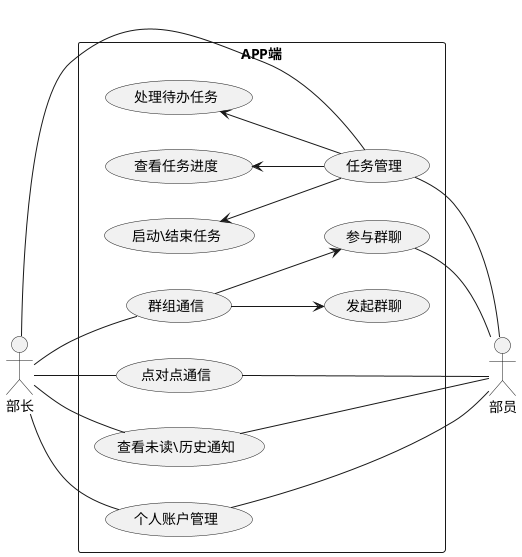 @startuml
left to right direction
skinparam packageStyle rectangle
actor 部长 as minister
actor 部员 as member
rectangle APP端 {
  (minister) -- (点对点通信)
  (minister) -- (群组通信)
  (minister) -- (查看未读\历史通知)
  (minister) -- (任务管理)
  (minister) -- (个人账户管理)
  (个人账户管理) -- (member)
  (任务管理) -- (member)
  (点对点通信) -- (member)
  (查看未读\历史通知) -- (member)
  (参与群聊) -- (member)
  (群组通信) --> (发起群聊)
  (群组通信) --> (参与群聊)
  (任务管理) -up-> (启动\结束任务)
  (任务管理) -up-> (查看任务进度)
  (任务管理) -up-> (处理待办任务)
}
@enduml
